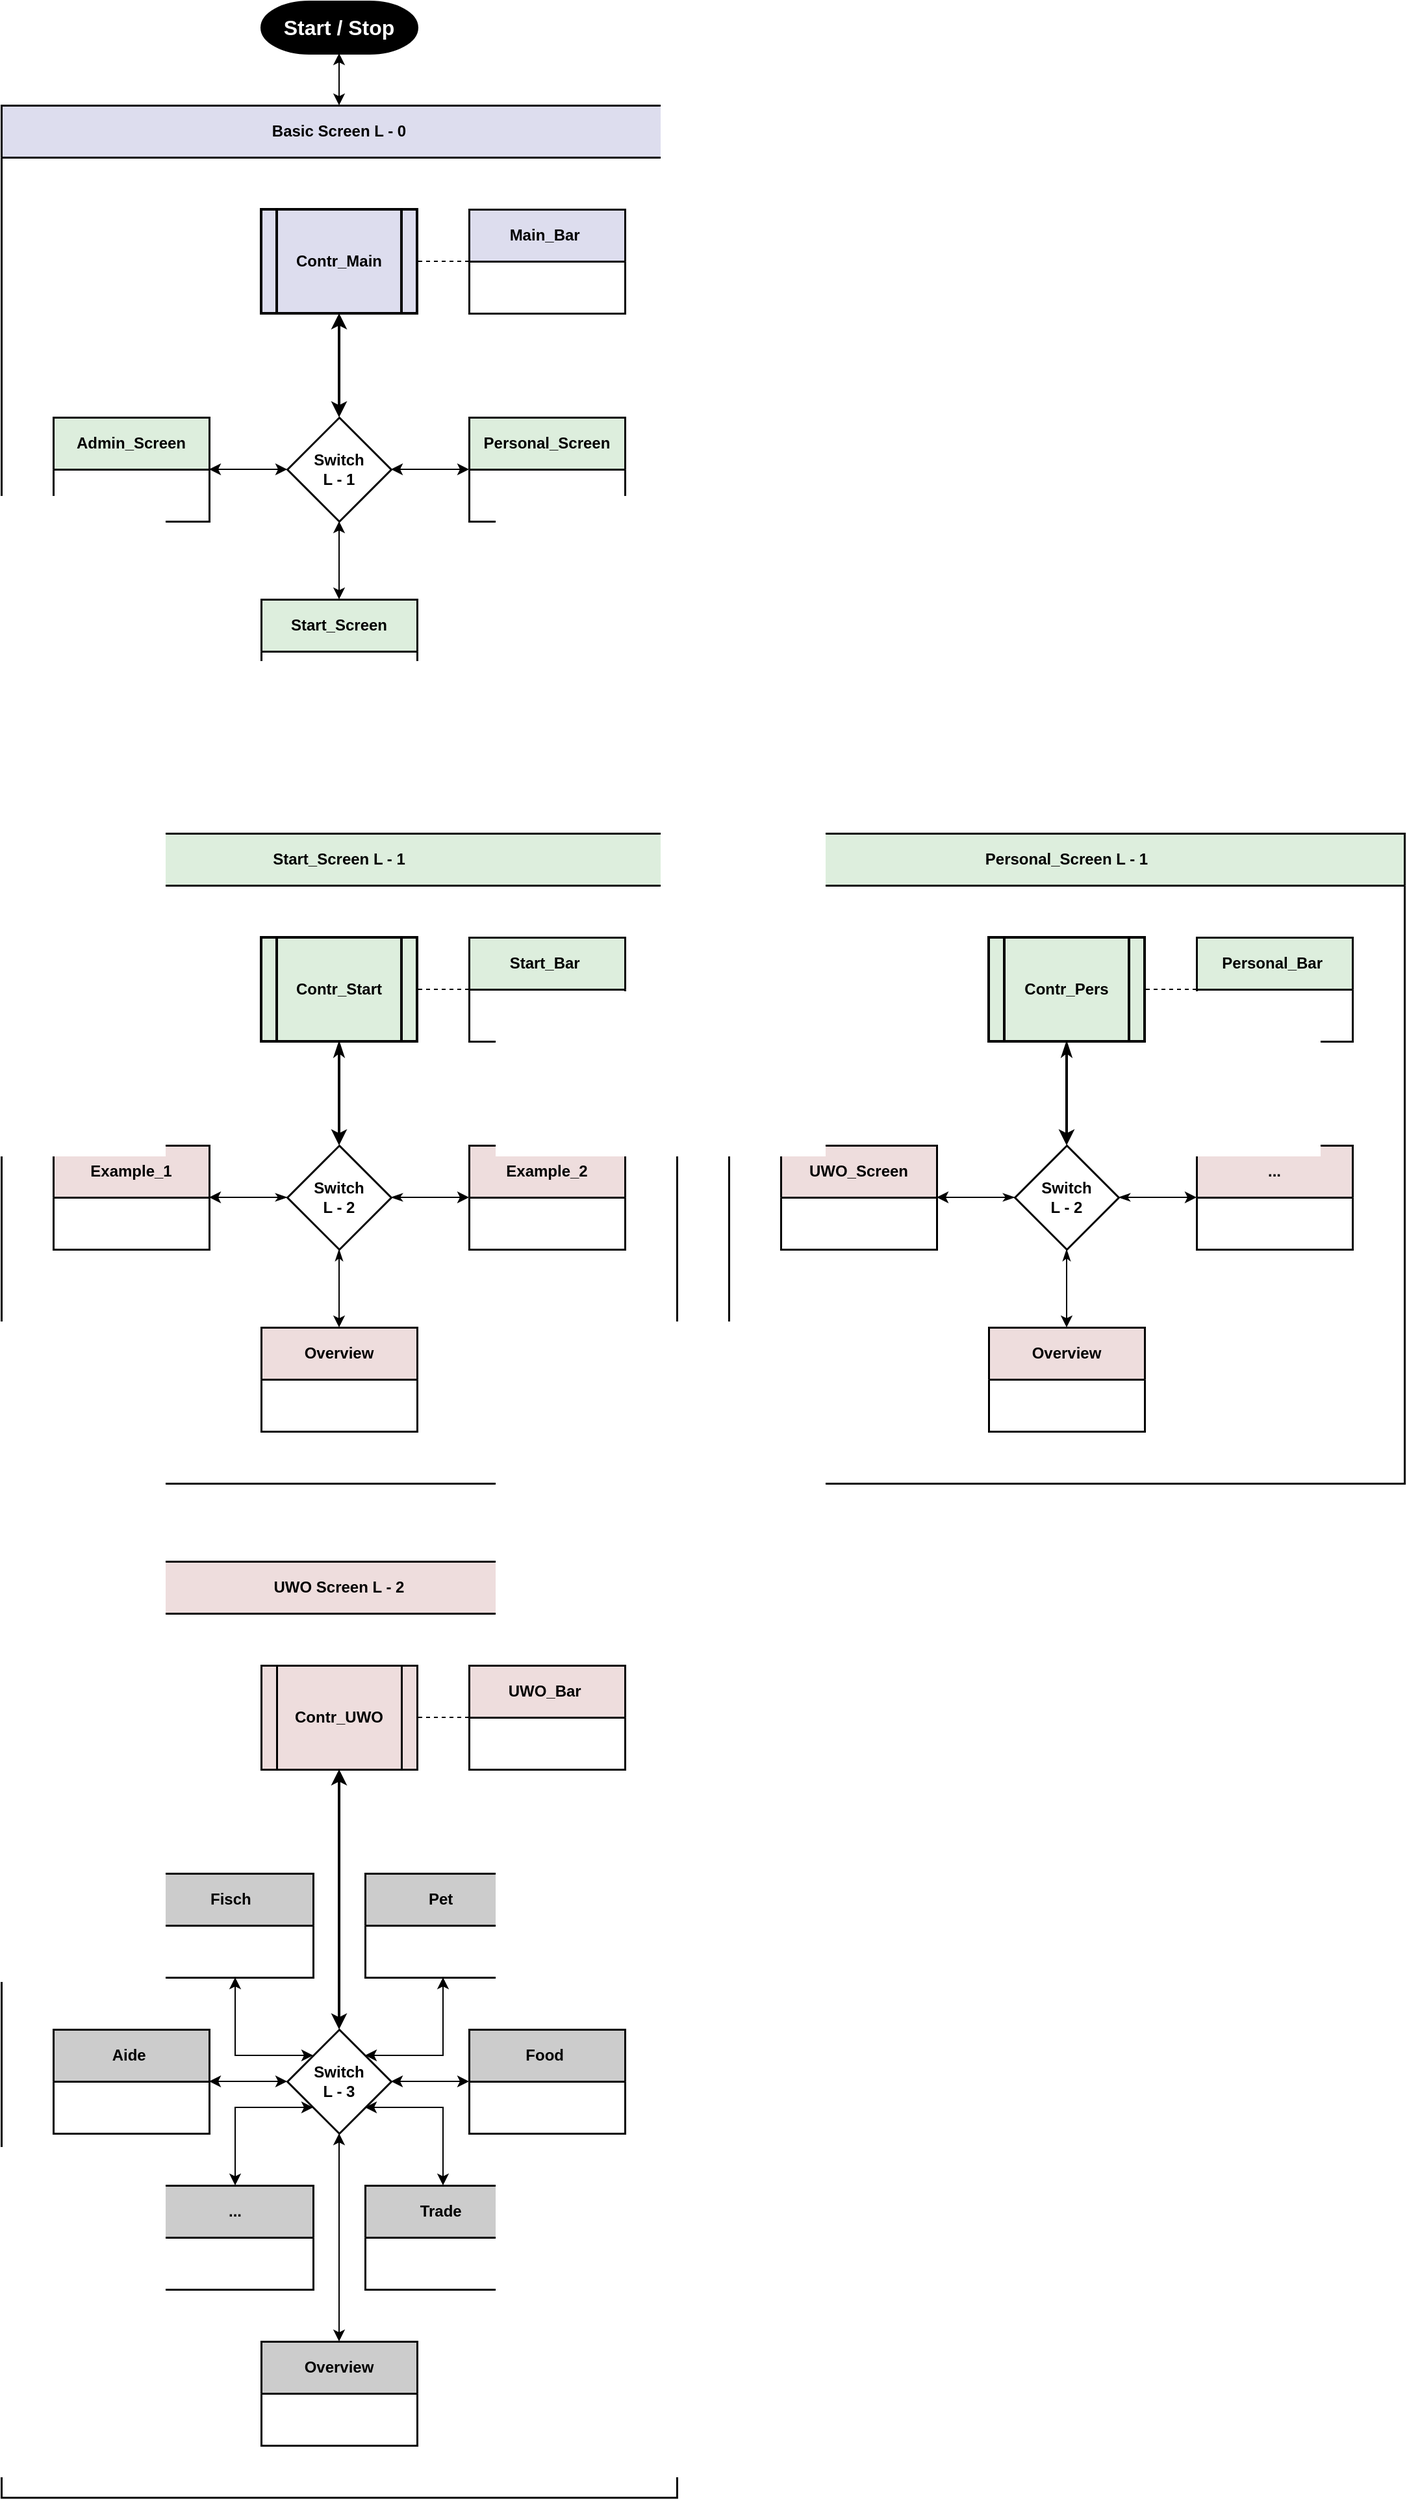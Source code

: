 <mxfile version="20.7.4" type="device"><diagram id="L09xnV_-OC4pbaO94p8m" name="Seite-1"><mxGraphModel dx="2261" dy="836" grid="1" gridSize="10" guides="1" tooltips="1" connect="1" arrows="1" fold="1" page="1" pageScale="1" pageWidth="827" pageHeight="1169" math="0" shadow="0"><root><mxCell id="0"/><mxCell id="1" parent="0"/><mxCell id="G0z6pVRqtN-oMjRJQNvr-50" value="Basic Screen L - 0" style="swimlane;whiteSpace=wrap;html=1;startSize=40;strokeWidth=1.5;fillColor=#DDDDEE;" vertex="1" parent="1"><mxGeometry x="-760" y="160" width="520" height="500" as="geometry"/></mxCell><mxCell id="G0z6pVRqtN-oMjRJQNvr-51" value="Personal_Screen" style="swimlane;whiteSpace=wrap;html=1;startSize=40;strokeWidth=1.5;fillColor=#DDEEDD;" vertex="1" parent="G0z6pVRqtN-oMjRJQNvr-50"><mxGeometry x="360" y="240" width="120" height="80" as="geometry"/></mxCell><mxCell id="G0z6pVRqtN-oMjRJQNvr-92" value="Start_Screen" style="swimlane;whiteSpace=wrap;html=1;startSize=40;strokeWidth=1.5;fillColor=#DDEEDD;" vertex="1" parent="G0z6pVRqtN-oMjRJQNvr-50"><mxGeometry x="200" y="380" width="120" height="80" as="geometry"/></mxCell><mxCell id="G0z6pVRqtN-oMjRJQNvr-140" style="edgeStyle=orthogonalEdgeStyle;rounded=0;orthogonalLoop=1;jettySize=auto;html=1;strokeWidth=2;startArrow=classic;startFill=1;endArrow=classic;endFill=1;" edge="1" parent="G0z6pVRqtN-oMjRJQNvr-50" source="G0z6pVRqtN-oMjRJQNvr-95" target="G0z6pVRqtN-oMjRJQNvr-138"><mxGeometry relative="1" as="geometry"/></mxCell><mxCell id="G0z6pVRqtN-oMjRJQNvr-95" value="Contr_Main" style="shape=process;whiteSpace=wrap;html=1;backgroundOutline=1;fontStyle=1;strokeWidth=2;fillColor=#DDDDEE;" vertex="1" parent="G0z6pVRqtN-oMjRJQNvr-50"><mxGeometry x="200" y="80" width="120" height="80" as="geometry"/></mxCell><mxCell id="G0z6pVRqtN-oMjRJQNvr-96" value="" style="edgeStyle=orthogonalEdgeStyle;rounded=0;orthogonalLoop=1;jettySize=auto;html=1;startArrow=none;startFill=0;dashed=1;endArrow=none;endFill=0;" edge="1" parent="G0z6pVRqtN-oMjRJQNvr-50" source="G0z6pVRqtN-oMjRJQNvr-97" target="G0z6pVRqtN-oMjRJQNvr-95"><mxGeometry relative="1" as="geometry"/></mxCell><mxCell id="G0z6pVRqtN-oMjRJQNvr-97" value="Main_Bar&amp;nbsp;" style="swimlane;whiteSpace=wrap;html=1;startSize=40;strokeWidth=1.5;fillColor=#DDDDEE;" vertex="1" parent="G0z6pVRqtN-oMjRJQNvr-50"><mxGeometry x="360" y="80" width="120" height="80" as="geometry"/></mxCell><mxCell id="G0z6pVRqtN-oMjRJQNvr-167" style="edgeStyle=orthogonalEdgeStyle;rounded=0;orthogonalLoop=1;jettySize=auto;html=1;entryX=0;entryY=0.5;entryDx=0;entryDy=0;strokeWidth=1;startArrow=classic;startFill=1;endArrow=classic;endFill=1;" edge="1" parent="G0z6pVRqtN-oMjRJQNvr-50" source="G0z6pVRqtN-oMjRJQNvr-138" target="G0z6pVRqtN-oMjRJQNvr-51"><mxGeometry relative="1" as="geometry"/></mxCell><mxCell id="G0z6pVRqtN-oMjRJQNvr-169" style="edgeStyle=orthogonalEdgeStyle;rounded=0;orthogonalLoop=1;jettySize=auto;html=1;entryX=0.5;entryY=0;entryDx=0;entryDy=0;strokeWidth=1;startArrow=classic;startFill=1;endArrow=classic;endFill=1;" edge="1" parent="G0z6pVRqtN-oMjRJQNvr-50" source="G0z6pVRqtN-oMjRJQNvr-138" target="G0z6pVRqtN-oMjRJQNvr-92"><mxGeometry relative="1" as="geometry"/></mxCell><mxCell id="G0z6pVRqtN-oMjRJQNvr-171" style="edgeStyle=orthogonalEdgeStyle;rounded=0;orthogonalLoop=1;jettySize=auto;html=1;entryX=1;entryY=0.5;entryDx=0;entryDy=0;strokeWidth=1;startArrow=classic;startFill=1;endArrow=classic;endFill=1;" edge="1" parent="G0z6pVRqtN-oMjRJQNvr-50" source="G0z6pVRqtN-oMjRJQNvr-138" target="G0z6pVRqtN-oMjRJQNvr-170"><mxGeometry relative="1" as="geometry"/></mxCell><mxCell id="G0z6pVRqtN-oMjRJQNvr-138" value="Switch&lt;br&gt;L - 1" style="rhombus;whiteSpace=wrap;html=1;strokeWidth=1.5;fontStyle=1" vertex="1" parent="G0z6pVRqtN-oMjRJQNvr-50"><mxGeometry x="220" y="240" width="80" height="80" as="geometry"/></mxCell><mxCell id="G0z6pVRqtN-oMjRJQNvr-170" value="Admin_Screen" style="swimlane;whiteSpace=wrap;html=1;startSize=40;strokeWidth=1.5;fillColor=#DDEEDD;" vertex="1" parent="G0z6pVRqtN-oMjRJQNvr-50"><mxGeometry x="40" y="240" width="120" height="80" as="geometry"/></mxCell><mxCell id="G0z6pVRqtN-oMjRJQNvr-99" style="edgeStyle=orthogonalEdgeStyle;rounded=0;orthogonalLoop=1;jettySize=auto;html=1;startArrow=classic;startFill=1;" edge="1" parent="1" source="G0z6pVRqtN-oMjRJQNvr-98" target="G0z6pVRqtN-oMjRJQNvr-50"><mxGeometry relative="1" as="geometry"/></mxCell><mxCell id="G0z6pVRqtN-oMjRJQNvr-98" value="Start / Stop" style="strokeWidth=1.5;html=1;shape=mxgraph.flowchart.terminator;whiteSpace=wrap;labelBackgroundColor=none;fontStyle=1;fillColor=#000000;fontColor=#FFFFFF;fontSize=16;" vertex="1" parent="1"><mxGeometry x="-560" y="80" width="120" height="40" as="geometry"/></mxCell><mxCell id="G0z6pVRqtN-oMjRJQNvr-53" value="UWO Screen L - 2" style="swimlane;whiteSpace=wrap;html=1;startSize=40;strokeWidth=1.5;fillColor=#EEDDDD;" vertex="1" parent="1"><mxGeometry x="-760" y="1280" width="520" height="720" as="geometry"/></mxCell><mxCell id="G0z6pVRqtN-oMjRJQNvr-54" value="" style="edgeStyle=orthogonalEdgeStyle;rounded=0;orthogonalLoop=1;jettySize=auto;html=1;startArrow=classic;startFill=1;strokeWidth=2;" edge="1" parent="G0z6pVRqtN-oMjRJQNvr-53" source="G0z6pVRqtN-oMjRJQNvr-55" target="G0z6pVRqtN-oMjRJQNvr-66"><mxGeometry relative="1" as="geometry"/></mxCell><mxCell id="G0z6pVRqtN-oMjRJQNvr-55" value="Contr_UWO" style="shape=process;whiteSpace=wrap;html=1;backgroundOutline=1;strokeWidth=1.5;fontStyle=1;fontSize=12;fillColor=#EEDDDD;" vertex="1" parent="G0z6pVRqtN-oMjRJQNvr-53"><mxGeometry x="200" y="80" width="120" height="80" as="geometry"/></mxCell><mxCell id="G0z6pVRqtN-oMjRJQNvr-56" value="" style="edgeStyle=orthogonalEdgeStyle;rounded=0;orthogonalLoop=1;jettySize=auto;html=1;startArrow=none;startFill=0;dashed=1;endArrow=none;endFill=0;" edge="1" parent="G0z6pVRqtN-oMjRJQNvr-53" source="G0z6pVRqtN-oMjRJQNvr-57" target="G0z6pVRqtN-oMjRJQNvr-55"><mxGeometry relative="1" as="geometry"/></mxCell><mxCell id="G0z6pVRqtN-oMjRJQNvr-57" value="UWO_Bar&amp;nbsp;" style="swimlane;whiteSpace=wrap;html=1;startSize=40;strokeWidth=1.5;fillColor=#EEDDDD;" vertex="1" parent="G0z6pVRqtN-oMjRJQNvr-53"><mxGeometry x="360" y="80" width="120" height="80" as="geometry"/></mxCell><mxCell id="G0z6pVRqtN-oMjRJQNvr-59" value="Aide&amp;nbsp;" style="swimlane;whiteSpace=wrap;html=1;startSize=40;strokeWidth=1.5;fillColor=#CCCCCC;" vertex="1" parent="G0z6pVRqtN-oMjRJQNvr-53"><mxGeometry x="40" y="360" width="120" height="80" as="geometry"/></mxCell><mxCell id="G0z6pVRqtN-oMjRJQNvr-60" style="edgeStyle=orthogonalEdgeStyle;rounded=0;orthogonalLoop=1;jettySize=auto;html=1;startArrow=classic;startFill=1;" edge="1" parent="G0z6pVRqtN-oMjRJQNvr-53" source="G0z6pVRqtN-oMjRJQNvr-66" target="G0z6pVRqtN-oMjRJQNvr-59"><mxGeometry relative="1" as="geometry"/></mxCell><mxCell id="G0z6pVRqtN-oMjRJQNvr-117" style="edgeStyle=orthogonalEdgeStyle;rounded=0;orthogonalLoop=1;jettySize=auto;html=1;startArrow=classic;startFill=1;endArrow=classic;endFill=1;exitX=0;exitY=1;exitDx=0;exitDy=0;" edge="1" parent="G0z6pVRqtN-oMjRJQNvr-53" source="G0z6pVRqtN-oMjRJQNvr-66" target="G0z6pVRqtN-oMjRJQNvr-70"><mxGeometry relative="1" as="geometry"><Array as="points"><mxPoint x="180" y="420"/></Array></mxGeometry></mxCell><mxCell id="G0z6pVRqtN-oMjRJQNvr-119" style="edgeStyle=orthogonalEdgeStyle;rounded=0;orthogonalLoop=1;jettySize=auto;html=1;entryX=0;entryY=0.5;entryDx=0;entryDy=0;startArrow=classic;startFill=1;endArrow=classic;endFill=1;" edge="1" parent="G0z6pVRqtN-oMjRJQNvr-53" source="G0z6pVRqtN-oMjRJQNvr-66" target="G0z6pVRqtN-oMjRJQNvr-72"><mxGeometry relative="1" as="geometry"/></mxCell><mxCell id="G0z6pVRqtN-oMjRJQNvr-120" style="edgeStyle=orthogonalEdgeStyle;rounded=0;orthogonalLoop=1;jettySize=auto;html=1;entryX=0.5;entryY=1;entryDx=0;entryDy=0;startArrow=classic;startFill=1;endArrow=classic;endFill=1;" edge="1" parent="G0z6pVRqtN-oMjRJQNvr-53" source="G0z6pVRqtN-oMjRJQNvr-66" target="G0z6pVRqtN-oMjRJQNvr-74"><mxGeometry relative="1" as="geometry"><Array as="points"><mxPoint x="340" y="380"/></Array></mxGeometry></mxCell><mxCell id="G0z6pVRqtN-oMjRJQNvr-122" style="edgeStyle=orthogonalEdgeStyle;rounded=0;orthogonalLoop=1;jettySize=auto;html=1;entryX=0.5;entryY=1;entryDx=0;entryDy=0;startArrow=classic;startFill=1;endArrow=classic;endFill=1;" edge="1" parent="G0z6pVRqtN-oMjRJQNvr-53" source="G0z6pVRqtN-oMjRJQNvr-66" target="G0z6pVRqtN-oMjRJQNvr-76"><mxGeometry relative="1" as="geometry"><Array as="points"><mxPoint x="180" y="380"/></Array></mxGeometry></mxCell><mxCell id="G0z6pVRqtN-oMjRJQNvr-123" style="edgeStyle=orthogonalEdgeStyle;rounded=0;orthogonalLoop=1;jettySize=auto;html=1;entryX=0.5;entryY=0;entryDx=0;entryDy=0;startArrow=classic;startFill=1;endArrow=classic;endFill=1;" edge="1" parent="G0z6pVRqtN-oMjRJQNvr-53" source="G0z6pVRqtN-oMjRJQNvr-66" target="G0z6pVRqtN-oMjRJQNvr-68"><mxGeometry relative="1" as="geometry"><Array as="points"><mxPoint x="340" y="420"/></Array></mxGeometry></mxCell><mxCell id="G0z6pVRqtN-oMjRJQNvr-66" value="Switch&lt;br&gt;L - 3" style="rhombus;whiteSpace=wrap;html=1;strokeWidth=1.5;fontStyle=1" vertex="1" parent="G0z6pVRqtN-oMjRJQNvr-53"><mxGeometry x="220" y="360" width="80" height="80" as="geometry"/></mxCell><mxCell id="G0z6pVRqtN-oMjRJQNvr-68" value="Trade&amp;nbsp;" style="swimlane;whiteSpace=wrap;html=1;startSize=40;strokeWidth=1.5;fillColor=#CCCCCC;" vertex="1" parent="G0z6pVRqtN-oMjRJQNvr-53"><mxGeometry x="280" y="480" width="120" height="80" as="geometry"/></mxCell><mxCell id="G0z6pVRqtN-oMjRJQNvr-70" value="..." style="swimlane;whiteSpace=wrap;html=1;startSize=40;strokeWidth=1.5;fillColor=#CCCCCC;" vertex="1" parent="G0z6pVRqtN-oMjRJQNvr-53"><mxGeometry x="120" y="480" width="120" height="80" as="geometry"/></mxCell><mxCell id="G0z6pVRqtN-oMjRJQNvr-72" value="Food&amp;nbsp;" style="swimlane;whiteSpace=wrap;html=1;startSize=40;strokeWidth=1.5;fillColor=#CCCCCC;" vertex="1" parent="G0z6pVRqtN-oMjRJQNvr-53"><mxGeometry x="360" y="360" width="120" height="80" as="geometry"/></mxCell><mxCell id="G0z6pVRqtN-oMjRJQNvr-74" value="Pet&amp;nbsp;" style="swimlane;whiteSpace=wrap;html=1;startSize=40;strokeWidth=1.5;fillColor=#CCCCCC;" vertex="1" parent="G0z6pVRqtN-oMjRJQNvr-53"><mxGeometry x="280" y="240" width="120" height="80" as="geometry"/></mxCell><mxCell id="G0z6pVRqtN-oMjRJQNvr-76" value="Fisch&amp;nbsp;&amp;nbsp;" style="swimlane;whiteSpace=wrap;html=1;startSize=40;strokeWidth=1.5;fillColor=#CCCCCC;" vertex="1" parent="G0z6pVRqtN-oMjRJQNvr-53"><mxGeometry x="120" y="240" width="120" height="80" as="geometry"/></mxCell><mxCell id="G0z6pVRqtN-oMjRJQNvr-125" style="edgeStyle=orthogonalEdgeStyle;rounded=0;orthogonalLoop=1;jettySize=auto;html=1;entryX=0.5;entryY=1;entryDx=0;entryDy=0;strokeWidth=1;startArrow=classic;startFill=1;endArrow=classic;endFill=1;" edge="1" parent="G0z6pVRqtN-oMjRJQNvr-53" source="G0z6pVRqtN-oMjRJQNvr-124" target="G0z6pVRqtN-oMjRJQNvr-66"><mxGeometry relative="1" as="geometry"/></mxCell><mxCell id="G0z6pVRqtN-oMjRJQNvr-124" value="Overview" style="swimlane;whiteSpace=wrap;html=1;startSize=40;strokeWidth=1.5;fillColor=#CCCCCC;rounded=0;glass=0;" vertex="1" parent="G0z6pVRqtN-oMjRJQNvr-53"><mxGeometry x="200" y="600" width="120" height="80" as="geometry"/></mxCell><mxCell id="G0z6pVRqtN-oMjRJQNvr-143" value="Start_Screen L - 1" style="swimlane;whiteSpace=wrap;html=1;startSize=40;strokeWidth=1.5;fillColor=#DDEEDD;" vertex="1" parent="1"><mxGeometry x="-760" y="720" width="520" height="500" as="geometry"/></mxCell><mxCell id="G0z6pVRqtN-oMjRJQNvr-144" value="Example_1" style="swimlane;whiteSpace=wrap;html=1;startSize=40;strokeWidth=1.5;fontStyle=1;fillColor=#EEDDDD;" vertex="1" parent="G0z6pVRqtN-oMjRJQNvr-143"><mxGeometry x="40" y="240" width="120" height="80" as="geometry"/></mxCell><mxCell id="G0z6pVRqtN-oMjRJQNvr-145" value="" style="edgeStyle=orthogonalEdgeStyle;rounded=0;orthogonalLoop=1;jettySize=auto;html=1;startArrow=classicThin;startFill=1;strokeWidth=2;" edge="1" parent="G0z6pVRqtN-oMjRJQNvr-143" source="G0z6pVRqtN-oMjRJQNvr-146" target="G0z6pVRqtN-oMjRJQNvr-154"><mxGeometry relative="1" as="geometry"/></mxCell><mxCell id="G0z6pVRqtN-oMjRJQNvr-146" value="Contr_Start" style="shape=process;whiteSpace=wrap;html=1;backgroundOutline=1;strokeWidth=2;fontStyle=1;fillColor=#DDEEDD;" vertex="1" parent="G0z6pVRqtN-oMjRJQNvr-143"><mxGeometry x="200" y="80" width="120" height="80" as="geometry"/></mxCell><mxCell id="G0z6pVRqtN-oMjRJQNvr-147" value="" style="edgeStyle=orthogonalEdgeStyle;rounded=0;orthogonalLoop=1;jettySize=auto;html=1;startArrow=none;startFill=0;dashed=1;endArrow=none;endFill=0;" edge="1" parent="G0z6pVRqtN-oMjRJQNvr-143" source="G0z6pVRqtN-oMjRJQNvr-148" target="G0z6pVRqtN-oMjRJQNvr-146"><mxGeometry relative="1" as="geometry"/></mxCell><mxCell id="G0z6pVRqtN-oMjRJQNvr-148" value="Start_Bar&amp;nbsp;" style="swimlane;whiteSpace=wrap;html=1;startSize=40;strokeWidth=1.5;fontStyle=1;fillColor=#DDEEDD;" vertex="1" parent="G0z6pVRqtN-oMjRJQNvr-143"><mxGeometry x="360" y="80" width="120" height="80" as="geometry"/></mxCell><mxCell id="G0z6pVRqtN-oMjRJQNvr-149" value="Overview" style="swimlane;whiteSpace=wrap;html=1;startSize=40;strokeWidth=1.5;fontStyle=1;fillColor=#EEDDDD;" vertex="1" parent="G0z6pVRqtN-oMjRJQNvr-143"><mxGeometry x="200" y="380" width="120" height="80" as="geometry"/></mxCell><mxCell id="G0z6pVRqtN-oMjRJQNvr-150" value="Example_2" style="swimlane;whiteSpace=wrap;html=1;startSize=40;strokeWidth=1.5;fontStyle=1;fillColor=#EEDDDD;" vertex="1" parent="G0z6pVRqtN-oMjRJQNvr-143"><mxGeometry x="360" y="240" width="120" height="80" as="geometry"/></mxCell><mxCell id="G0z6pVRqtN-oMjRJQNvr-151" style="edgeStyle=orthogonalEdgeStyle;rounded=0;orthogonalLoop=1;jettySize=auto;html=1;entryX=1;entryY=0.5;entryDx=0;entryDy=0;startArrow=classicThin;startFill=1;" edge="1" parent="G0z6pVRqtN-oMjRJQNvr-143" source="G0z6pVRqtN-oMjRJQNvr-154" target="G0z6pVRqtN-oMjRJQNvr-144"><mxGeometry relative="1" as="geometry"/></mxCell><mxCell id="G0z6pVRqtN-oMjRJQNvr-152" style="edgeStyle=orthogonalEdgeStyle;rounded=0;orthogonalLoop=1;jettySize=auto;html=1;startArrow=classicThin;startFill=1;" edge="1" parent="G0z6pVRqtN-oMjRJQNvr-143" source="G0z6pVRqtN-oMjRJQNvr-154" target="G0z6pVRqtN-oMjRJQNvr-149"><mxGeometry relative="1" as="geometry"/></mxCell><mxCell id="G0z6pVRqtN-oMjRJQNvr-153" style="edgeStyle=orthogonalEdgeStyle;rounded=0;orthogonalLoop=1;jettySize=auto;html=1;startArrow=classicThin;startFill=1;" edge="1" parent="G0z6pVRqtN-oMjRJQNvr-143" source="G0z6pVRqtN-oMjRJQNvr-154" target="G0z6pVRqtN-oMjRJQNvr-150"><mxGeometry relative="1" as="geometry"/></mxCell><mxCell id="G0z6pVRqtN-oMjRJQNvr-154" value="Switch&lt;br&gt;L - 2" style="rhombus;whiteSpace=wrap;html=1;strokeWidth=1.5;fontStyle=1" vertex="1" parent="G0z6pVRqtN-oMjRJQNvr-143"><mxGeometry x="220" y="240" width="80" height="80" as="geometry"/></mxCell><mxCell id="G0z6pVRqtN-oMjRJQNvr-155" value="Personal_Screen L - 1" style="swimlane;whiteSpace=wrap;html=1;startSize=40;strokeWidth=1.5;fillColor=#DDEEDD;" vertex="1" parent="1"><mxGeometry x="-200" y="720" width="520" height="500" as="geometry"/></mxCell><mxCell id="G0z6pVRqtN-oMjRJQNvr-156" value="UWO_Screen" style="swimlane;whiteSpace=wrap;html=1;startSize=40;strokeWidth=1.5;fontStyle=1;fillColor=#EEDDDD;" vertex="1" parent="G0z6pVRqtN-oMjRJQNvr-155"><mxGeometry x="40" y="240" width="120" height="80" as="geometry"/></mxCell><mxCell id="G0z6pVRqtN-oMjRJQNvr-157" value="" style="edgeStyle=orthogonalEdgeStyle;rounded=0;orthogonalLoop=1;jettySize=auto;html=1;startArrow=classicThin;startFill=1;strokeWidth=2;" edge="1" parent="G0z6pVRqtN-oMjRJQNvr-155" source="G0z6pVRqtN-oMjRJQNvr-158" target="G0z6pVRqtN-oMjRJQNvr-166"><mxGeometry relative="1" as="geometry"/></mxCell><mxCell id="G0z6pVRqtN-oMjRJQNvr-158" value="Contr_Pers" style="shape=process;whiteSpace=wrap;html=1;backgroundOutline=1;strokeWidth=2;fontStyle=1;fillColor=#DDEEDD;" vertex="1" parent="G0z6pVRqtN-oMjRJQNvr-155"><mxGeometry x="200" y="80" width="120" height="80" as="geometry"/></mxCell><mxCell id="G0z6pVRqtN-oMjRJQNvr-159" value="" style="edgeStyle=orthogonalEdgeStyle;rounded=0;orthogonalLoop=1;jettySize=auto;html=1;startArrow=none;startFill=0;dashed=1;endArrow=none;endFill=0;" edge="1" parent="G0z6pVRqtN-oMjRJQNvr-155" source="G0z6pVRqtN-oMjRJQNvr-160" target="G0z6pVRqtN-oMjRJQNvr-158"><mxGeometry relative="1" as="geometry"/></mxCell><mxCell id="G0z6pVRqtN-oMjRJQNvr-160" value="Personal_Bar&amp;nbsp;" style="swimlane;whiteSpace=wrap;html=1;startSize=40;strokeWidth=1.5;fontStyle=1;fillColor=#DDEEDD;" vertex="1" parent="G0z6pVRqtN-oMjRJQNvr-155"><mxGeometry x="360" y="80" width="120" height="80" as="geometry"/></mxCell><mxCell id="G0z6pVRqtN-oMjRJQNvr-161" value="Overview" style="swimlane;whiteSpace=wrap;html=1;startSize=40;strokeWidth=1.5;fontStyle=1;fillColor=#EEDDDD;" vertex="1" parent="G0z6pVRqtN-oMjRJQNvr-155"><mxGeometry x="200" y="380" width="120" height="80" as="geometry"/></mxCell><mxCell id="G0z6pVRqtN-oMjRJQNvr-162" value="..." style="swimlane;whiteSpace=wrap;html=1;startSize=40;strokeWidth=1.5;fontStyle=1;fillColor=#EEDDDD;" vertex="1" parent="G0z6pVRqtN-oMjRJQNvr-155"><mxGeometry x="360" y="240" width="120" height="80" as="geometry"/></mxCell><mxCell id="G0z6pVRqtN-oMjRJQNvr-163" style="edgeStyle=orthogonalEdgeStyle;rounded=0;orthogonalLoop=1;jettySize=auto;html=1;entryX=1;entryY=0.5;entryDx=0;entryDy=0;startArrow=classicThin;startFill=1;" edge="1" parent="G0z6pVRqtN-oMjRJQNvr-155" source="G0z6pVRqtN-oMjRJQNvr-166" target="G0z6pVRqtN-oMjRJQNvr-156"><mxGeometry relative="1" as="geometry"/></mxCell><mxCell id="G0z6pVRqtN-oMjRJQNvr-164" style="edgeStyle=orthogonalEdgeStyle;rounded=0;orthogonalLoop=1;jettySize=auto;html=1;startArrow=classicThin;startFill=1;" edge="1" parent="G0z6pVRqtN-oMjRJQNvr-155" source="G0z6pVRqtN-oMjRJQNvr-166" target="G0z6pVRqtN-oMjRJQNvr-161"><mxGeometry relative="1" as="geometry"/></mxCell><mxCell id="G0z6pVRqtN-oMjRJQNvr-165" style="edgeStyle=orthogonalEdgeStyle;rounded=0;orthogonalLoop=1;jettySize=auto;html=1;startArrow=classicThin;startFill=1;" edge="1" parent="G0z6pVRqtN-oMjRJQNvr-155" source="G0z6pVRqtN-oMjRJQNvr-166" target="G0z6pVRqtN-oMjRJQNvr-162"><mxGeometry relative="1" as="geometry"/></mxCell><mxCell id="G0z6pVRqtN-oMjRJQNvr-166" value="Switch&lt;br&gt;L - 2" style="rhombus;whiteSpace=wrap;html=1;strokeWidth=1.5;fontStyle=1" vertex="1" parent="G0z6pVRqtN-oMjRJQNvr-155"><mxGeometry x="220" y="240" width="80" height="80" as="geometry"/></mxCell></root></mxGraphModel></diagram></mxfile>